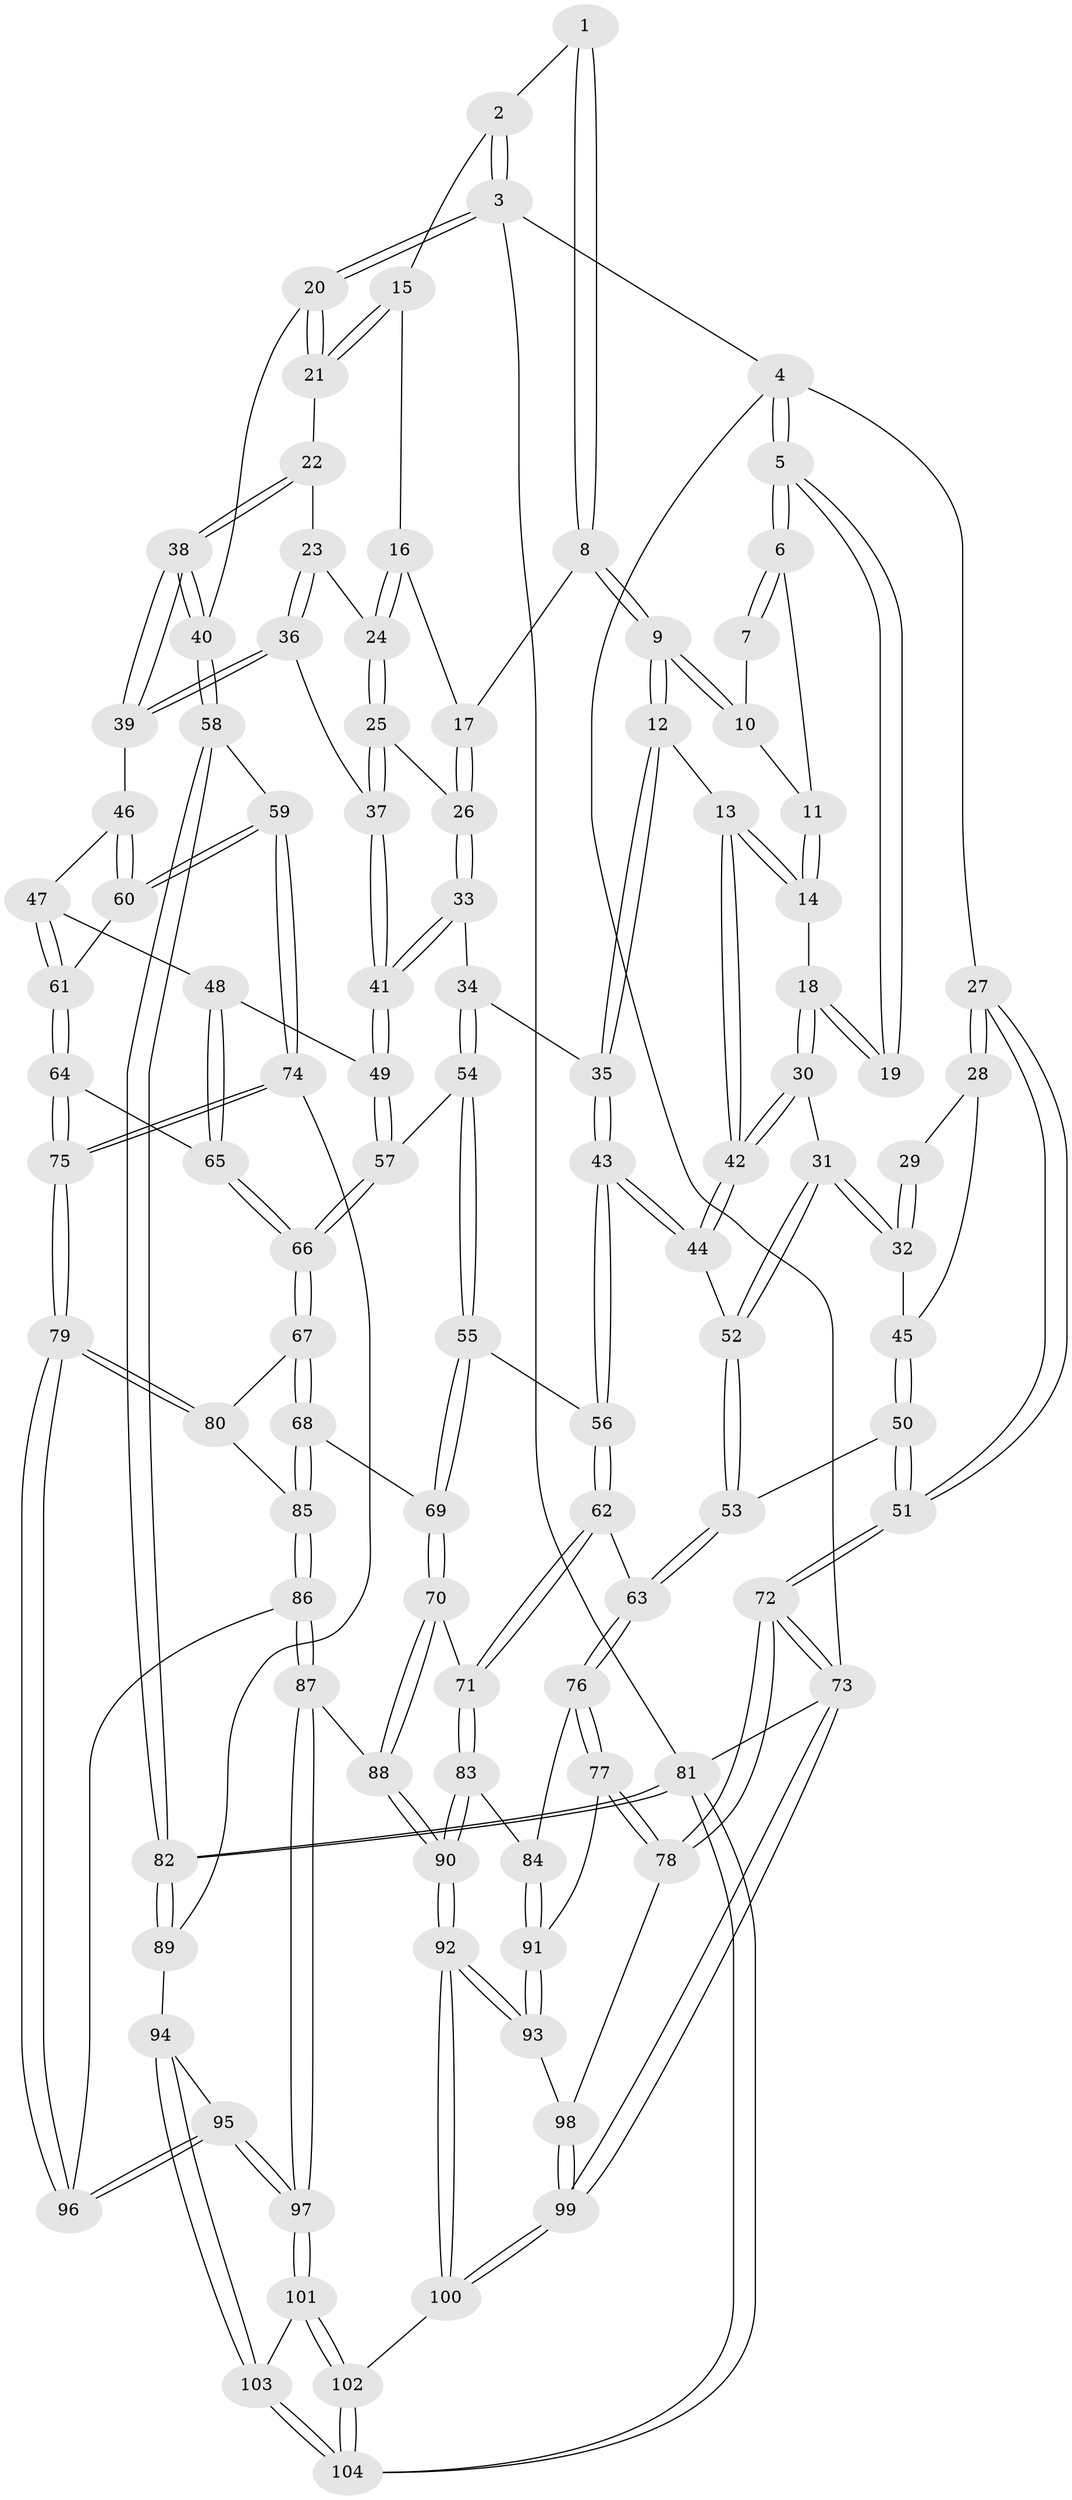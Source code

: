 // Generated by graph-tools (version 1.1) at 2025/51/03/09/25 03:51:10]
// undirected, 104 vertices, 257 edges
graph export_dot {
graph [start="1"]
  node [color=gray90,style=filled];
  1 [pos="+0.5198384379413635+0"];
  2 [pos="+0.8665829106155566+0"];
  3 [pos="+1+0"];
  4 [pos="+0+0"];
  5 [pos="+0+0"];
  6 [pos="+0+0"];
  7 [pos="+0.3860677528214253+0"];
  8 [pos="+0.5107555203891385+0.1023824782765008"];
  9 [pos="+0.4784535779116875+0.1442542399004033"];
  10 [pos="+0.3730480806129121+0.010801162452305429"];
  11 [pos="+0.32949789699734056+0.06324140070445802"];
  12 [pos="+0.44896179617141907+0.2083581623502918"];
  13 [pos="+0.36748325473383026+0.1941526228386626"];
  14 [pos="+0.3128360351720504+0.1761785654377505"];
  15 [pos="+0.8166294513376211+0"];
  16 [pos="+0.8152092467982189+0"];
  17 [pos="+0.6424241905825805+0.09764943229851088"];
  18 [pos="+0.2758164246699079+0.17711979107637038"];
  19 [pos="+0.18124508542518322+0.08137745981010669"];
  20 [pos="+1+0.28827313875719807"];
  21 [pos="+0.9594744546884344+0.15427786284108821"];
  22 [pos="+0.8828942594366505+0.18376924519631382"];
  23 [pos="+0.8285038567823224+0.1375174702134564"];
  24 [pos="+0.8128462002633295+0.08833968721478687"];
  25 [pos="+0.6957915611573101+0.21145661598357726"];
  26 [pos="+0.6678319806421306+0.20024802986807722"];
  27 [pos="+0+0.18544822322396157"];
  28 [pos="+0.04349979836875883+0.25955939822529006"];
  29 [pos="+0.17863926139251787+0.08545185000816076"];
  30 [pos="+0.2187123436001136+0.24805340786230942"];
  31 [pos="+0.1572873483708624+0.2883140357219809"];
  32 [pos="+0.09705200544189253+0.27933286020494635"];
  33 [pos="+0.5812455172316497+0.24242571296991247"];
  34 [pos="+0.4660429199642928+0.23483550937023231"];
  35 [pos="+0.4614461882684641+0.23125290807017776"];
  36 [pos="+0.786156820363462+0.290525341651427"];
  37 [pos="+0.7444007072702968+0.28838548187883606"];
  38 [pos="+0.9707263526315355+0.35786722782651564"];
  39 [pos="+0.8944013783341556+0.36248330306909377"];
  40 [pos="+1+0.3945508645200955"];
  41 [pos="+0.6776003097947887+0.3446445328616179"];
  42 [pos="+0.29220089930891435+0.3545716867745567"];
  43 [pos="+0.3296317851870148+0.44105535907056737"];
  44 [pos="+0.30828107325458487+0.434649678481096"];
  45 [pos="+0.08730721946631263+0.27879238498386294"];
  46 [pos="+0.8156576067196644+0.4375360632522876"];
  47 [pos="+0.708092451783011+0.45762473334174586"];
  48 [pos="+0.6903638547647643+0.45731608763085163"];
  49 [pos="+0.6402915597658061+0.43970393029627497"];
  50 [pos="+0.06935678435849897+0.5165124627556053"];
  51 [pos="+0+0.6179559428447179"];
  52 [pos="+0.20956446923591765+0.4432640302114386"];
  53 [pos="+0.1473168695793803+0.500870377450273"];
  54 [pos="+0.5612998216621052+0.45243153603911634"];
  55 [pos="+0.5492892730125478+0.46482688781280135"];
  56 [pos="+0.36792272040838125+0.4854722943470566"];
  57 [pos="+0.6247867557526924+0.445540222584687"];
  58 [pos="+1+0.5120104194702633"];
  59 [pos="+0.9030932532466613+0.5996869828359183"];
  60 [pos="+0.8310665540300253+0.5639607217995274"];
  61 [pos="+0.7999039953329277+0.5719151801035417"];
  62 [pos="+0.35599539514338363+0.586507393836696"];
  63 [pos="+0.25020557162364376+0.6236513906807873"];
  64 [pos="+0.7514382401259677+0.601753775304096"];
  65 [pos="+0.7358544850129638+0.5988367733304564"];
  66 [pos="+0.6738554873209482+0.6210526172359405"];
  67 [pos="+0.6475902124369005+0.6512690902513427"];
  68 [pos="+0.5650390972608232+0.671460521084592"];
  69 [pos="+0.5359062715041545+0.6595812329573829"];
  70 [pos="+0.46568276626818345+0.6865176685170357"];
  71 [pos="+0.43695257623152156+0.6853589545496047"];
  72 [pos="+0+0.6774843905414983"];
  73 [pos="+0+1"];
  74 [pos="+0.8442836376331968+0.7192416278297921"];
  75 [pos="+0.8005341559690287+0.743143674118595"];
  76 [pos="+0.22770409209402054+0.680172913449073"];
  77 [pos="+0.19165825904781256+0.7222417169417209"];
  78 [pos="+0+0.7055391354479814"];
  79 [pos="+0.7873694442776711+0.7596325885342693"];
  80 [pos="+0.7173609288382384+0.7139776368122236"];
  81 [pos="+1+1"];
  82 [pos="+1+0.773720018415341"];
  83 [pos="+0.39666780894730663+0.7274081120732964"];
  84 [pos="+0.3805828070337018+0.7335416455906696"];
  85 [pos="+0.6070509419425435+0.7643565007725938"];
  86 [pos="+0.6142350554479139+0.7873965330845757"];
  87 [pos="+0.5801463265524571+0.8686569073522309"];
  88 [pos="+0.512743480104196+0.8672706682098088"];
  89 [pos="+0.954357032591711+0.7603733181616941"];
  90 [pos="+0.41854967307850155+0.9279315782813724"];
  91 [pos="+0.2587543671549776+0.8342833788152241"];
  92 [pos="+0.34240034863913676+1"];
  93 [pos="+0.2587537901319971+0.8401484814155191"];
  94 [pos="+0.8521668327275942+0.8864477827125742"];
  95 [pos="+0.7846591500293888+0.830713342183069"];
  96 [pos="+0.7787072879662825+0.796255828808468"];
  97 [pos="+0.6558060764340502+0.953798757579355"];
  98 [pos="+0.12760205345171424+0.8689669661659832"];
  99 [pos="+0.09987668694554323+1"];
  100 [pos="+0.3217454713653094+1"];
  101 [pos="+0.656266899990816+0.9860134578072823"];
  102 [pos="+0.6364547245317158+1"];
  103 [pos="+0.8917436644718946+0.9364641618760676"];
  104 [pos="+1+1"];
  1 -- 2;
  1 -- 8;
  1 -- 8;
  2 -- 3;
  2 -- 3;
  2 -- 15;
  3 -- 4;
  3 -- 20;
  3 -- 20;
  3 -- 81;
  4 -- 5;
  4 -- 5;
  4 -- 27;
  4 -- 73;
  5 -- 6;
  5 -- 6;
  5 -- 19;
  5 -- 19;
  6 -- 7;
  6 -- 7;
  6 -- 11;
  7 -- 10;
  8 -- 9;
  8 -- 9;
  8 -- 17;
  9 -- 10;
  9 -- 10;
  9 -- 12;
  9 -- 12;
  10 -- 11;
  11 -- 14;
  11 -- 14;
  12 -- 13;
  12 -- 35;
  12 -- 35;
  13 -- 14;
  13 -- 14;
  13 -- 42;
  13 -- 42;
  14 -- 18;
  15 -- 16;
  15 -- 21;
  15 -- 21;
  16 -- 17;
  16 -- 24;
  16 -- 24;
  17 -- 26;
  17 -- 26;
  18 -- 19;
  18 -- 19;
  18 -- 30;
  18 -- 30;
  20 -- 21;
  20 -- 21;
  20 -- 40;
  21 -- 22;
  22 -- 23;
  22 -- 38;
  22 -- 38;
  23 -- 24;
  23 -- 36;
  23 -- 36;
  24 -- 25;
  24 -- 25;
  25 -- 26;
  25 -- 37;
  25 -- 37;
  26 -- 33;
  26 -- 33;
  27 -- 28;
  27 -- 28;
  27 -- 51;
  27 -- 51;
  28 -- 29;
  28 -- 45;
  29 -- 32;
  29 -- 32;
  30 -- 31;
  30 -- 42;
  30 -- 42;
  31 -- 32;
  31 -- 32;
  31 -- 52;
  31 -- 52;
  32 -- 45;
  33 -- 34;
  33 -- 41;
  33 -- 41;
  34 -- 35;
  34 -- 54;
  34 -- 54;
  35 -- 43;
  35 -- 43;
  36 -- 37;
  36 -- 39;
  36 -- 39;
  37 -- 41;
  37 -- 41;
  38 -- 39;
  38 -- 39;
  38 -- 40;
  38 -- 40;
  39 -- 46;
  40 -- 58;
  40 -- 58;
  41 -- 49;
  41 -- 49;
  42 -- 44;
  42 -- 44;
  43 -- 44;
  43 -- 44;
  43 -- 56;
  43 -- 56;
  44 -- 52;
  45 -- 50;
  45 -- 50;
  46 -- 47;
  46 -- 60;
  46 -- 60;
  47 -- 48;
  47 -- 61;
  47 -- 61;
  48 -- 49;
  48 -- 65;
  48 -- 65;
  49 -- 57;
  49 -- 57;
  50 -- 51;
  50 -- 51;
  50 -- 53;
  51 -- 72;
  51 -- 72;
  52 -- 53;
  52 -- 53;
  53 -- 63;
  53 -- 63;
  54 -- 55;
  54 -- 55;
  54 -- 57;
  55 -- 56;
  55 -- 69;
  55 -- 69;
  56 -- 62;
  56 -- 62;
  57 -- 66;
  57 -- 66;
  58 -- 59;
  58 -- 82;
  58 -- 82;
  59 -- 60;
  59 -- 60;
  59 -- 74;
  59 -- 74;
  60 -- 61;
  61 -- 64;
  61 -- 64;
  62 -- 63;
  62 -- 71;
  62 -- 71;
  63 -- 76;
  63 -- 76;
  64 -- 65;
  64 -- 75;
  64 -- 75;
  65 -- 66;
  65 -- 66;
  66 -- 67;
  66 -- 67;
  67 -- 68;
  67 -- 68;
  67 -- 80;
  68 -- 69;
  68 -- 85;
  68 -- 85;
  69 -- 70;
  69 -- 70;
  70 -- 71;
  70 -- 88;
  70 -- 88;
  71 -- 83;
  71 -- 83;
  72 -- 73;
  72 -- 73;
  72 -- 78;
  72 -- 78;
  73 -- 99;
  73 -- 99;
  73 -- 81;
  74 -- 75;
  74 -- 75;
  74 -- 89;
  75 -- 79;
  75 -- 79;
  76 -- 77;
  76 -- 77;
  76 -- 84;
  77 -- 78;
  77 -- 78;
  77 -- 91;
  78 -- 98;
  79 -- 80;
  79 -- 80;
  79 -- 96;
  79 -- 96;
  80 -- 85;
  81 -- 82;
  81 -- 82;
  81 -- 104;
  81 -- 104;
  82 -- 89;
  82 -- 89;
  83 -- 84;
  83 -- 90;
  83 -- 90;
  84 -- 91;
  84 -- 91;
  85 -- 86;
  85 -- 86;
  86 -- 87;
  86 -- 87;
  86 -- 96;
  87 -- 88;
  87 -- 97;
  87 -- 97;
  88 -- 90;
  88 -- 90;
  89 -- 94;
  90 -- 92;
  90 -- 92;
  91 -- 93;
  91 -- 93;
  92 -- 93;
  92 -- 93;
  92 -- 100;
  92 -- 100;
  93 -- 98;
  94 -- 95;
  94 -- 103;
  94 -- 103;
  95 -- 96;
  95 -- 96;
  95 -- 97;
  95 -- 97;
  97 -- 101;
  97 -- 101;
  98 -- 99;
  98 -- 99;
  99 -- 100;
  99 -- 100;
  100 -- 102;
  101 -- 102;
  101 -- 102;
  101 -- 103;
  102 -- 104;
  102 -- 104;
  103 -- 104;
  103 -- 104;
}
